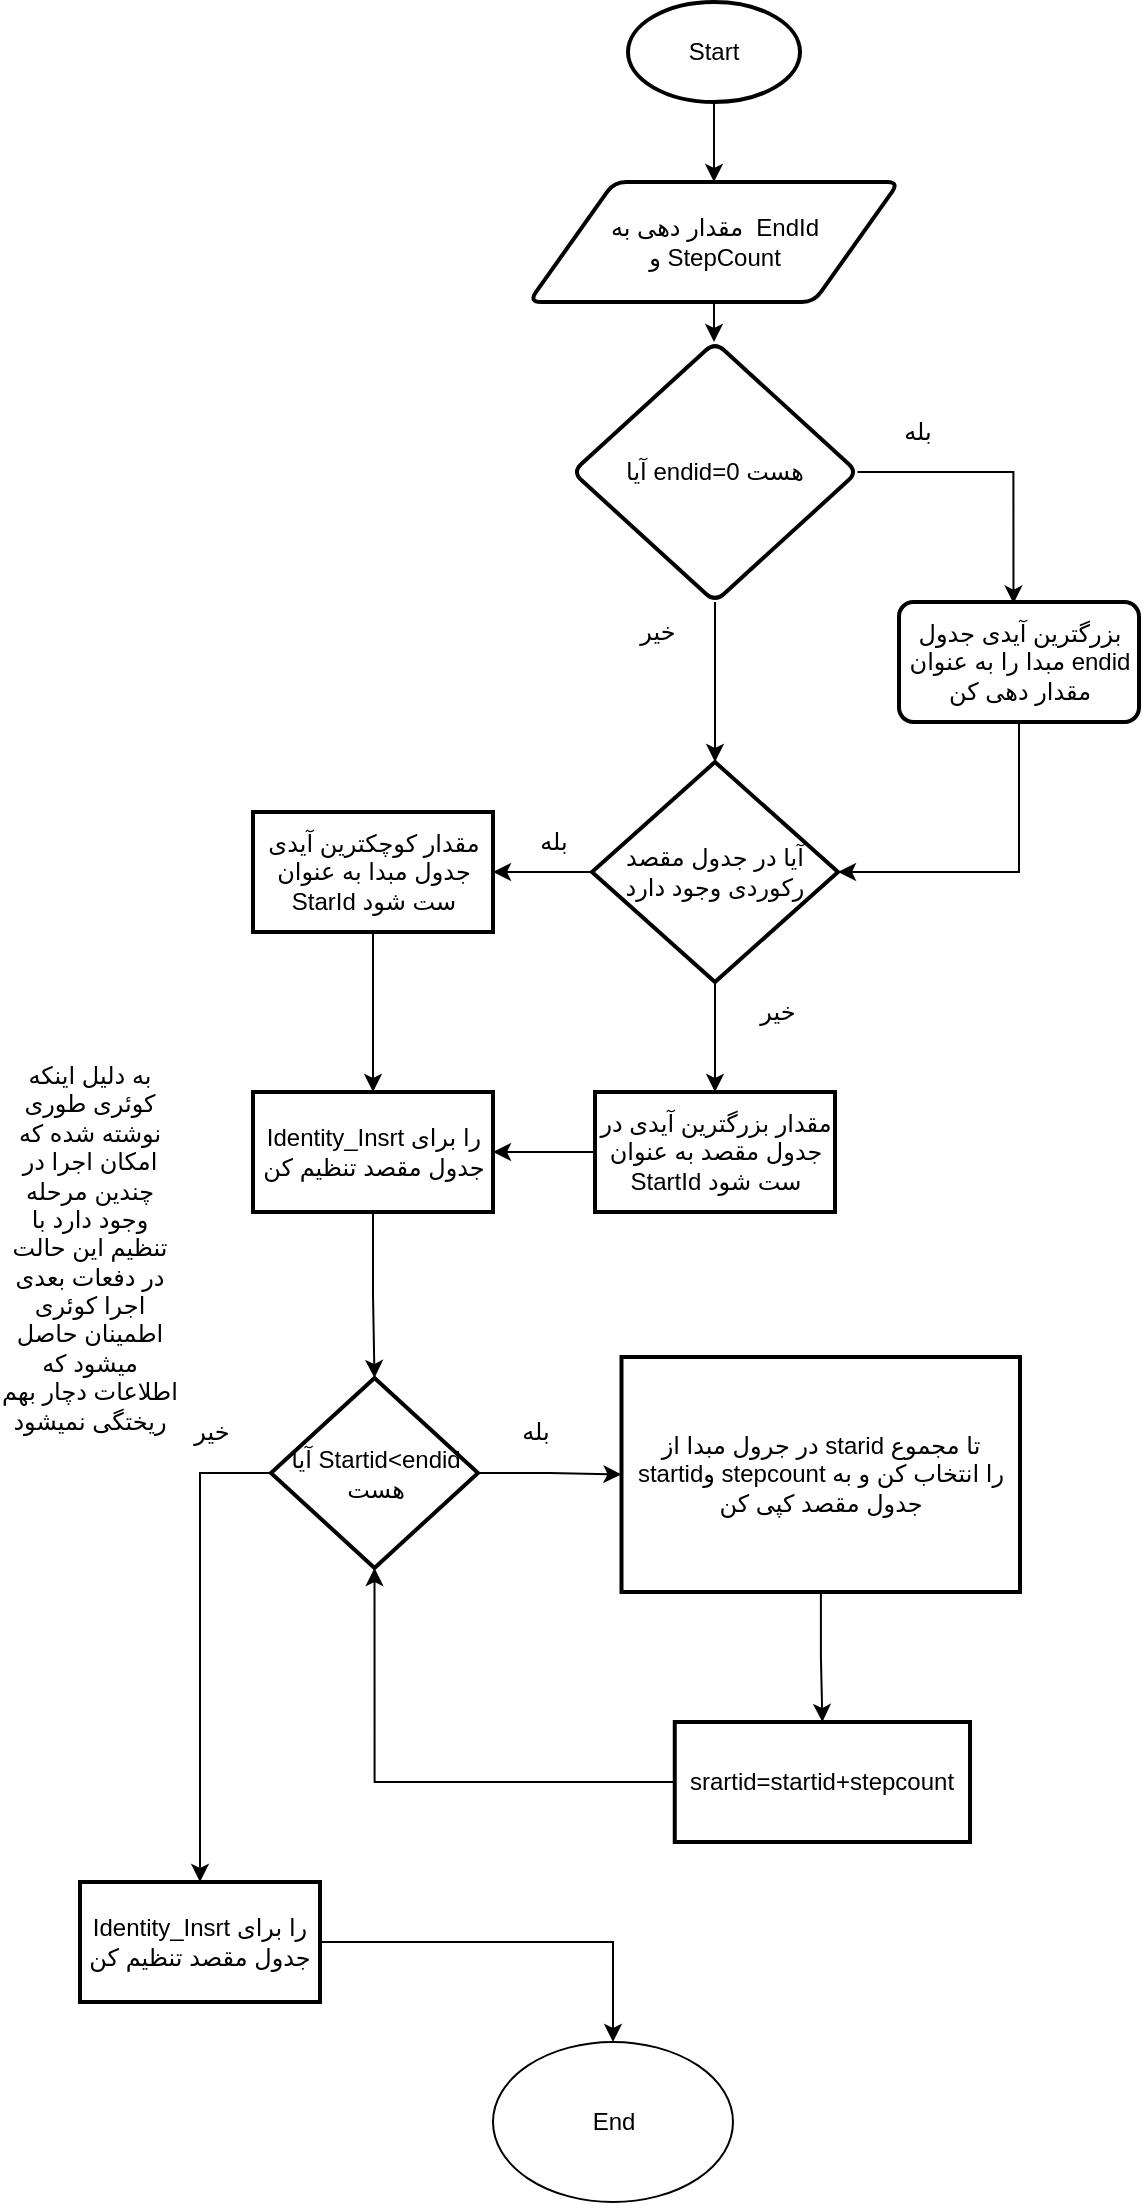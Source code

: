 <mxfile version="20.5.3" type="github">
  <diagram id="hyrn6p12wuLnMgKyT0nz" name="‫صفحه - 1‬">
    <mxGraphModel dx="981" dy="526" grid="1" gridSize="10" guides="1" tooltips="1" connect="1" arrows="1" fold="1" page="1" pageScale="1" pageWidth="827" pageHeight="1169" math="0" shadow="0">
      <root>
        <mxCell id="0" />
        <mxCell id="1" parent="0" />
        <mxCell id="8NaKez8RzcLE3Kj16aON-4" style="edgeStyle=orthogonalEdgeStyle;rounded=0;orthogonalLoop=1;jettySize=auto;html=1;exitX=0.5;exitY=1;exitDx=0;exitDy=0;exitPerimeter=0;entryX=0.5;entryY=0;entryDx=0;entryDy=0;" edge="1" parent="1" source="8NaKez8RzcLE3Kj16aON-1" target="8NaKez8RzcLE3Kj16aON-2">
          <mxGeometry relative="1" as="geometry" />
        </mxCell>
        <mxCell id="8NaKez8RzcLE3Kj16aON-1" value="Start" style="strokeWidth=2;html=1;shape=mxgraph.flowchart.start_1;whiteSpace=wrap;" vertex="1" parent="1">
          <mxGeometry x="364" y="20" width="86" height="50" as="geometry" />
        </mxCell>
        <mxCell id="8NaKez8RzcLE3Kj16aON-20" value="" style="edgeStyle=orthogonalEdgeStyle;rounded=0;orthogonalLoop=1;jettySize=auto;html=1;" edge="1" parent="1" source="8NaKez8RzcLE3Kj16aON-2" target="8NaKez8RzcLE3Kj16aON-19">
          <mxGeometry relative="1" as="geometry" />
        </mxCell>
        <mxCell id="8NaKez8RzcLE3Kj16aON-2" value="مقدار دهی به&amp;nbsp; EndId&lt;br&gt;و StepCount" style="shape=parallelogram;html=1;strokeWidth=2;perimeter=parallelogramPerimeter;whiteSpace=wrap;rounded=1;arcSize=12;size=0.23;" vertex="1" parent="1">
          <mxGeometry x="314.5" y="110" width="185" height="60" as="geometry" />
        </mxCell>
        <mxCell id="8NaKez8RzcLE3Kj16aON-8" value="" style="edgeStyle=orthogonalEdgeStyle;rounded=0;orthogonalLoop=1;jettySize=auto;html=1;" edge="1" parent="1" source="8NaKez8RzcLE3Kj16aON-5" target="8NaKez8RzcLE3Kj16aON-7">
          <mxGeometry relative="1" as="geometry" />
        </mxCell>
        <mxCell id="8NaKez8RzcLE3Kj16aON-12" value="" style="edgeStyle=orthogonalEdgeStyle;rounded=0;orthogonalLoop=1;jettySize=auto;html=1;" edge="1" parent="1" source="8NaKez8RzcLE3Kj16aON-5" target="8NaKez8RzcLE3Kj16aON-11">
          <mxGeometry relative="1" as="geometry" />
        </mxCell>
        <mxCell id="8NaKez8RzcLE3Kj16aON-5" value="آیا در جدول مقصد رکوردی وجود دارد" style="strokeWidth=2;html=1;shape=mxgraph.flowchart.decision;whiteSpace=wrap;" vertex="1" parent="1">
          <mxGeometry x="346" y="400" width="123" height="110" as="geometry" />
        </mxCell>
        <mxCell id="8NaKez8RzcLE3Kj16aON-36" value="" style="edgeStyle=orthogonalEdgeStyle;rounded=0;orthogonalLoop=1;jettySize=auto;html=1;" edge="1" parent="1" source="8NaKez8RzcLE3Kj16aON-7" target="8NaKez8RzcLE3Kj16aON-35">
          <mxGeometry relative="1" as="geometry" />
        </mxCell>
        <mxCell id="8NaKez8RzcLE3Kj16aON-7" value="مقدار کوچکترین آیدی جدول مبدا به عنوان StarId ست شود" style="whiteSpace=wrap;html=1;strokeWidth=2;" vertex="1" parent="1">
          <mxGeometry x="176.5" y="425" width="120" height="60" as="geometry" />
        </mxCell>
        <mxCell id="8NaKez8RzcLE3Kj16aON-10" value="خیر" style="text;html=1;strokeColor=none;fillColor=none;align=center;verticalAlign=middle;whiteSpace=wrap;rounded=0;" vertex="1" parent="1">
          <mxGeometry x="409" y="510" width="60" height="30" as="geometry" />
        </mxCell>
        <mxCell id="8NaKez8RzcLE3Kj16aON-38" style="edgeStyle=orthogonalEdgeStyle;rounded=0;orthogonalLoop=1;jettySize=auto;html=1;exitX=0;exitY=0.5;exitDx=0;exitDy=0;entryX=1;entryY=0.5;entryDx=0;entryDy=0;" edge="1" parent="1" source="8NaKez8RzcLE3Kj16aON-11" target="8NaKez8RzcLE3Kj16aON-35">
          <mxGeometry relative="1" as="geometry" />
        </mxCell>
        <mxCell id="8NaKez8RzcLE3Kj16aON-11" value="مقدار بزرگترین آیدی در جدول مقصد به عنوان StartId ست شود" style="whiteSpace=wrap;html=1;strokeWidth=2;" vertex="1" parent="1">
          <mxGeometry x="347.5" y="565" width="120" height="60" as="geometry" />
        </mxCell>
        <mxCell id="8NaKez8RzcLE3Kj16aON-32" style="edgeStyle=orthogonalEdgeStyle;rounded=0;orthogonalLoop=1;jettySize=auto;html=1;exitX=0.5;exitY=1;exitDx=0;exitDy=0;entryX=0.5;entryY=0;entryDx=0;entryDy=0;entryPerimeter=0;" edge="1" parent="1" source="8NaKez8RzcLE3Kj16aON-19" target="8NaKez8RzcLE3Kj16aON-5">
          <mxGeometry relative="1" as="geometry" />
        </mxCell>
        <mxCell id="8NaKez8RzcLE3Kj16aON-33" style="edgeStyle=orthogonalEdgeStyle;rounded=0;orthogonalLoop=1;jettySize=auto;html=1;exitX=1;exitY=0.5;exitDx=0;exitDy=0;entryX=0.477;entryY=0.013;entryDx=0;entryDy=0;entryPerimeter=0;" edge="1" parent="1" source="8NaKez8RzcLE3Kj16aON-19" target="8NaKez8RzcLE3Kj16aON-21">
          <mxGeometry relative="1" as="geometry" />
        </mxCell>
        <mxCell id="8NaKez8RzcLE3Kj16aON-19" value="آیا endid=0 هست" style="rhombus;whiteSpace=wrap;html=1;strokeWidth=2;rounded=1;arcSize=12;" vertex="1" parent="1">
          <mxGeometry x="336.25" y="190" width="142.5" height="130" as="geometry" />
        </mxCell>
        <mxCell id="8NaKez8RzcLE3Kj16aON-34" style="edgeStyle=orthogonalEdgeStyle;rounded=0;orthogonalLoop=1;jettySize=auto;html=1;exitX=0.5;exitY=1;exitDx=0;exitDy=0;entryX=1;entryY=0.5;entryDx=0;entryDy=0;entryPerimeter=0;" edge="1" parent="1" source="8NaKez8RzcLE3Kj16aON-21" target="8NaKez8RzcLE3Kj16aON-5">
          <mxGeometry relative="1" as="geometry" />
        </mxCell>
        <mxCell id="8NaKez8RzcLE3Kj16aON-21" value="بزرگترین آیدی جدول مبدا را به عنوان endid مقدار دهی کن" style="whiteSpace=wrap;html=1;strokeWidth=2;rounded=1;arcSize=12;" vertex="1" parent="1">
          <mxGeometry x="499.5" y="320" width="120" height="60" as="geometry" />
        </mxCell>
        <mxCell id="8NaKez8RzcLE3Kj16aON-23" value="بله" style="text;html=1;strokeColor=none;fillColor=none;align=center;verticalAlign=middle;whiteSpace=wrap;rounded=0;" vertex="1" parent="1">
          <mxGeometry x="296.5" y="425" width="60" height="30" as="geometry" />
        </mxCell>
        <mxCell id="8NaKez8RzcLE3Kj16aON-24" value="بله" style="text;html=1;strokeColor=none;fillColor=none;align=center;verticalAlign=middle;whiteSpace=wrap;rounded=0;" vertex="1" parent="1">
          <mxGeometry x="478.75" y="220" width="60" height="30" as="geometry" />
        </mxCell>
        <mxCell id="8NaKez8RzcLE3Kj16aON-25" value="خیر" style="text;html=1;strokeColor=none;fillColor=none;align=center;verticalAlign=middle;whiteSpace=wrap;rounded=0;" vertex="1" parent="1">
          <mxGeometry x="349" y="320" width="60" height="30" as="geometry" />
        </mxCell>
        <mxCell id="8NaKez8RzcLE3Kj16aON-41" value="" style="edgeStyle=orthogonalEdgeStyle;rounded=0;orthogonalLoop=1;jettySize=auto;html=1;" edge="1" parent="1" source="8NaKez8RzcLE3Kj16aON-35" target="8NaKez8RzcLE3Kj16aON-40">
          <mxGeometry relative="1" as="geometry" />
        </mxCell>
        <mxCell id="8NaKez8RzcLE3Kj16aON-35" value="Identity_Insrt را برای جدول مقصد تنظیم کن" style="whiteSpace=wrap;html=1;strokeWidth=2;" vertex="1" parent="1">
          <mxGeometry x="176.5" y="565" width="120" height="60" as="geometry" />
        </mxCell>
        <mxCell id="8NaKez8RzcLE3Kj16aON-39" value="به دلیل اینکه کوئری طوری نوشته شده که امکان اجرا در چندین مرحله وجود دارد با تنظیم این حالت در دفعات بعدی اجرا کوئری اطمینان حاصل میشود که اطلاعات دچار بهم ریختگی نمیشود" style="text;html=1;strokeColor=none;fillColor=none;align=center;verticalAlign=middle;whiteSpace=wrap;rounded=0;" vertex="1" parent="1">
          <mxGeometry x="50" y="565" width="90" height="155" as="geometry" />
        </mxCell>
        <mxCell id="8NaKez8RzcLE3Kj16aON-45" value="" style="edgeStyle=orthogonalEdgeStyle;rounded=0;orthogonalLoop=1;jettySize=auto;html=1;" edge="1" parent="1" source="8NaKez8RzcLE3Kj16aON-40" target="8NaKez8RzcLE3Kj16aON-44">
          <mxGeometry relative="1" as="geometry" />
        </mxCell>
        <mxCell id="8NaKez8RzcLE3Kj16aON-56" style="edgeStyle=orthogonalEdgeStyle;rounded=0;orthogonalLoop=1;jettySize=auto;html=1;exitX=0;exitY=0.5;exitDx=0;exitDy=0;entryX=0.5;entryY=0;entryDx=0;entryDy=0;" edge="1" parent="1" source="8NaKez8RzcLE3Kj16aON-40" target="8NaKez8RzcLE3Kj16aON-53">
          <mxGeometry relative="1" as="geometry" />
        </mxCell>
        <mxCell id="8NaKez8RzcLE3Kj16aON-40" value="آیا Startid&amp;lt;endid هست" style="rhombus;whiteSpace=wrap;html=1;strokeWidth=2;" vertex="1" parent="1">
          <mxGeometry x="185.5" y="708" width="103.5" height="95" as="geometry" />
        </mxCell>
        <mxCell id="8NaKez8RzcLE3Kj16aON-48" value="" style="edgeStyle=orthogonalEdgeStyle;rounded=0;orthogonalLoop=1;jettySize=auto;html=1;" edge="1" parent="1" source="8NaKez8RzcLE3Kj16aON-44" target="8NaKez8RzcLE3Kj16aON-47">
          <mxGeometry relative="1" as="geometry" />
        </mxCell>
        <mxCell id="8NaKez8RzcLE3Kj16aON-44" value="در جرول مبدا از starid تا مجموع startidو stepcount را انتخاب کن و به جدول مقصد کپی کن" style="whiteSpace=wrap;html=1;strokeWidth=2;" vertex="1" parent="1">
          <mxGeometry x="360.75" y="697.5" width="199.25" height="117.5" as="geometry" />
        </mxCell>
        <mxCell id="8NaKez8RzcLE3Kj16aON-46" value="بله" style="text;html=1;strokeColor=none;fillColor=none;align=center;verticalAlign=middle;whiteSpace=wrap;rounded=0;" vertex="1" parent="1">
          <mxGeometry x="287.5" y="720" width="60" height="30" as="geometry" />
        </mxCell>
        <mxCell id="8NaKez8RzcLE3Kj16aON-49" style="edgeStyle=orthogonalEdgeStyle;rounded=0;orthogonalLoop=1;jettySize=auto;html=1;entryX=0.5;entryY=1;entryDx=0;entryDy=0;" edge="1" parent="1" source="8NaKez8RzcLE3Kj16aON-47" target="8NaKez8RzcLE3Kj16aON-40">
          <mxGeometry relative="1" as="geometry" />
        </mxCell>
        <mxCell id="8NaKez8RzcLE3Kj16aON-47" value="srartid=startid+stepcount" style="whiteSpace=wrap;html=1;strokeWidth=2;" vertex="1" parent="1">
          <mxGeometry x="387.38" y="880" width="147.63" height="60" as="geometry" />
        </mxCell>
        <mxCell id="8NaKez8RzcLE3Kj16aON-52" value="خیر" style="text;html=1;strokeColor=none;fillColor=none;align=center;verticalAlign=middle;whiteSpace=wrap;rounded=0;" vertex="1" parent="1">
          <mxGeometry x="125.5" y="720" width="60" height="30" as="geometry" />
        </mxCell>
        <mxCell id="8NaKez8RzcLE3Kj16aON-58" style="edgeStyle=orthogonalEdgeStyle;rounded=0;orthogonalLoop=1;jettySize=auto;html=1;exitX=1;exitY=0.5;exitDx=0;exitDy=0;entryX=0.5;entryY=0;entryDx=0;entryDy=0;" edge="1" parent="1" source="8NaKez8RzcLE3Kj16aON-53" target="8NaKez8RzcLE3Kj16aON-57">
          <mxGeometry relative="1" as="geometry" />
        </mxCell>
        <mxCell id="8NaKez8RzcLE3Kj16aON-53" value="Identity_Insrt را برای جدول مقصد تنظیم کن" style="whiteSpace=wrap;html=1;strokeWidth=2;" vertex="1" parent="1">
          <mxGeometry x="90" y="960" width="120" height="60" as="geometry" />
        </mxCell>
        <mxCell id="8NaKez8RzcLE3Kj16aON-57" value="End" style="ellipse;whiteSpace=wrap;html=1;" vertex="1" parent="1">
          <mxGeometry x="296.5" y="1040" width="120" height="80" as="geometry" />
        </mxCell>
      </root>
    </mxGraphModel>
  </diagram>
</mxfile>
